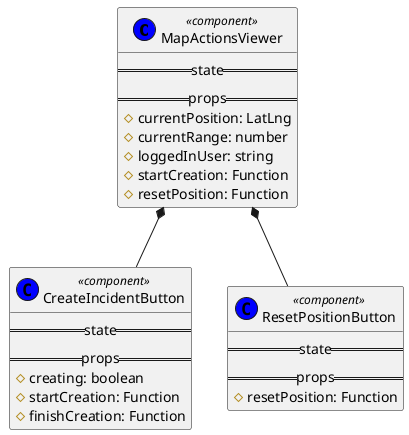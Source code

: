 @startuml diagrama_actions_viewer

' class RootComponentBase << (C,blue) component >> {
'     ==state==
'     ==props==
' }

' class ApolloProvider << (C,blue) component >> {
'     ==state==
'     ==props==
'     # client: ApolloClient
' }

' class Rehydrated << (C,blue) component >> {
'     ==state==
'     ==props==
' }

' class Query << (C,blue) component >> {
'     ==state==
'     ==props==
'     # query: GraphQLDocument
'     # variables: Object
'     # pollInterval: number
' }

' class Mutation << (C,blue) component >> {
'     ==state==
'     ==props==
'     # mutation: GraphQLDocument
'     # refetchQueries: Function
' }

' class CssBaseline << (C,blue) component >> {
'     ==state==
'     ==props==
' }

' class Authenticator << (C,blue) component >> {
'     ==state==
'     ==props==
' }

' class App << (C,blue) component >> {
'     ==state==
'     ==props==
'     # authState: AmplifyAuthState
'     # authData: AmplifyAuthData
' }

' class MapManager << (C,blue) component >> {
'     ==state==
'     ==props==
'     # loggedInUser: string
' }

' class Map << (C,blue) component >> {
'     ==state==
'     # creating: boolean
'     # selectedMarker: number
'     # queryVars: Object
'     ==props==
'     # loggedInUser: string
'     # googleMapURL: string
'     # loadingElement: HTMLElement
'     # containerElement: HTMLElement
'     # mapElement: HTMLElement
' }

' class GoogleMap << (C,blue) component >> {
'     ==state==
'     ==props==
'     # defaultZoom: number
'     # defaultCenter: LatLng
'     # defaultOptions: GoogleMapsOptions
'     # onClick: Function
'     # onCenterChanged: Function
' }

' class MapAddressSearchViewer << (C,blue) component >> {
'     ==state==
'     # searchTerm: string
'     ==props==
'     # setSelectedSearchLocation: Function
' }

' class MapListIncidentMarkersViewer << (C,blue) component >> {
'     ==state==
'     ==props==
'     # incidents: Array<Incident>
'     # currentPosition: LatLng
'     # currentRange: number
'     # loggedInUser: string
'     # selectedMarker: number
'     # setSelectedMarker: Function
' }

' class MapCreateIncidentViewer << (C,blue) component >> {
'     ==state==
'     ==props==
'     # currentPosition: LatLng
'     # currentRange: number
'     # loggedInUser: string
'     # finishCreation: Function
'     # resetPosition: Function
' }

class MapActionsViewer << (C,blue) component >> {
    ==state==
    ==props==
    # currentPosition: LatLng
    # currentRange: number
    # loggedInUser: string
    # startCreation: Function
    # resetPosition: Function
}

' class MapAddressSearch << (C,blue) component >> {
'     ==state==
'     ==props==
'     # searchTerm: string
'     # setSearchTerm: Function
'     # setSelectedSearchLocation: Function
' }

' class PlacesAutocomplete << (C,blue) component >> {
'     ==state==
'     ==props==
'     # value: string
'     # onChange: Function
'     # onSelect: Function
' }

' class MapAddressSearchAutocomplete << (C,blue) component >> {
'     ==state==
'     ==props==
'     # suggestions: Array<AutocompleteSuggestion>
'     # loading: boolean
'     # searchTerm: string
'     # setSearchTerm: Function
'     # setSelectedSearchLocation: Function
' }

' class Select << (C,blue) component >> {
'     ==state==
'     ==props==
'     # options: Array<Object>
'     # isLoading: boolean
'     # inputValue: string
'     # onInputChange: Function
'     # onChange: Function
'     # loadingMessage: Function
'     # noOptionsMessage: Function
'     # placeholder: string
'     # components: Object
'     # getOptionLabel: Function
'     # getOptionValue: Function
' }

' class MarkerClusterer << (C,blue) component >> {
'     ==state==
'     ==props==
'     # averageCenter: boolean
'     # enableRetinaIcons: boolean
'     # defaultMaxZoom: number
'     # defaultGridSize: number
'     # defaultMinimumClusterSize: number
'     # gridSize: number
'     # maxZoom: number
' }

' class WaterMarker << (C,blue) component >> {
'     ==state==
'     ==props==
'     # incident: Incident
'     # position: LatLng
'     # animation: string
'     # loggedInUser: string
'     # isSelected: boolean
'     # onSelect: Function
'     # onClose: Function
' }

' class Marker << (C,blue) component >> {
'     ==state==
'     ==props==
'     # position: LatLng
'     # icon: string
'     # defaultAnimation: string
'     # onClick: Function
' }

' class InfoWindow << (C,blue) component >> {
'     ==state==
'     ==props==
'     # onCloseClick: Function
' }

' class WaterInfoWindow << (C,blue) component >> {
'     ==state==
'     ==props==
'     # incident: Incident
'     # loggedInUser: string
' }

' class ApproveIncidentButton << (C,blue) component >> {
'     ==state==
'     ==props==
'     # incident: Incident
'     # loggedInUser: string
'     # readOnly: boolean
' }

' class DisapproveIncidentButton << (C,blue) component >> {
'     ==state==
'     ==props==
'     # incident: Incident
'     # loggedInUser: string
'     # readOnly: boolean
' }

class CreateIncidentButton << (C,blue) component >> {
    ==state==
    ==props==
    # creating: boolean
    # startCreation: Function
    # finishCreation: Function
}

class ResetPositionButton << (C,blue) component >> {
    ==state==
    ==props==
    # resetPosition: Function
}

' RootComponentBase *-- ApolloProvider
' RootComponentBase *-- Rehydrated
' RootComponentBase *-- CssBaseline
' RootComponentBase *-- Authenticator
' RootComponentBase *-- App

' App *-- MapManager

' MapManager *-- Map

' Map *-- GoogleMap
' Map *-- Query
' Map *-- Mutation
' Map *-- MapAddressSearchViewer
' Map *-- MapListIncidentMarkersViewer
' Map *-- MapCreateIncidentViewer
' Map *-- MapActionsViewer

' MapAddressSearchViewer *-- MapAddressSearch
' MapAddressSearch *-- PlacesAutocomplete
' MapAddressSearch *-- MapAddressSearchAutocomplete
' MapAddressSearchAutocomplete *-- Select

' MapListIncidentMarkersViewer *-- MarkerClusterer
' MapListIncidentMarkersViewer *-- WaterMarker

' WaterMarker *-- Marker
' WaterMarker *-- InfoWindow
' WaterMarker *-- WaterInfoWindow

' WaterInfoWindow *-- ApproveIncidentButton
' WaterInfoWindow *-- DisapproveIncidentButton

' MapCreateIncidentViewer *-- WaterMarker

MapActionsViewer *-- CreateIncidentButton
MapActionsViewer *-- ResetPositionButton

@enduml

